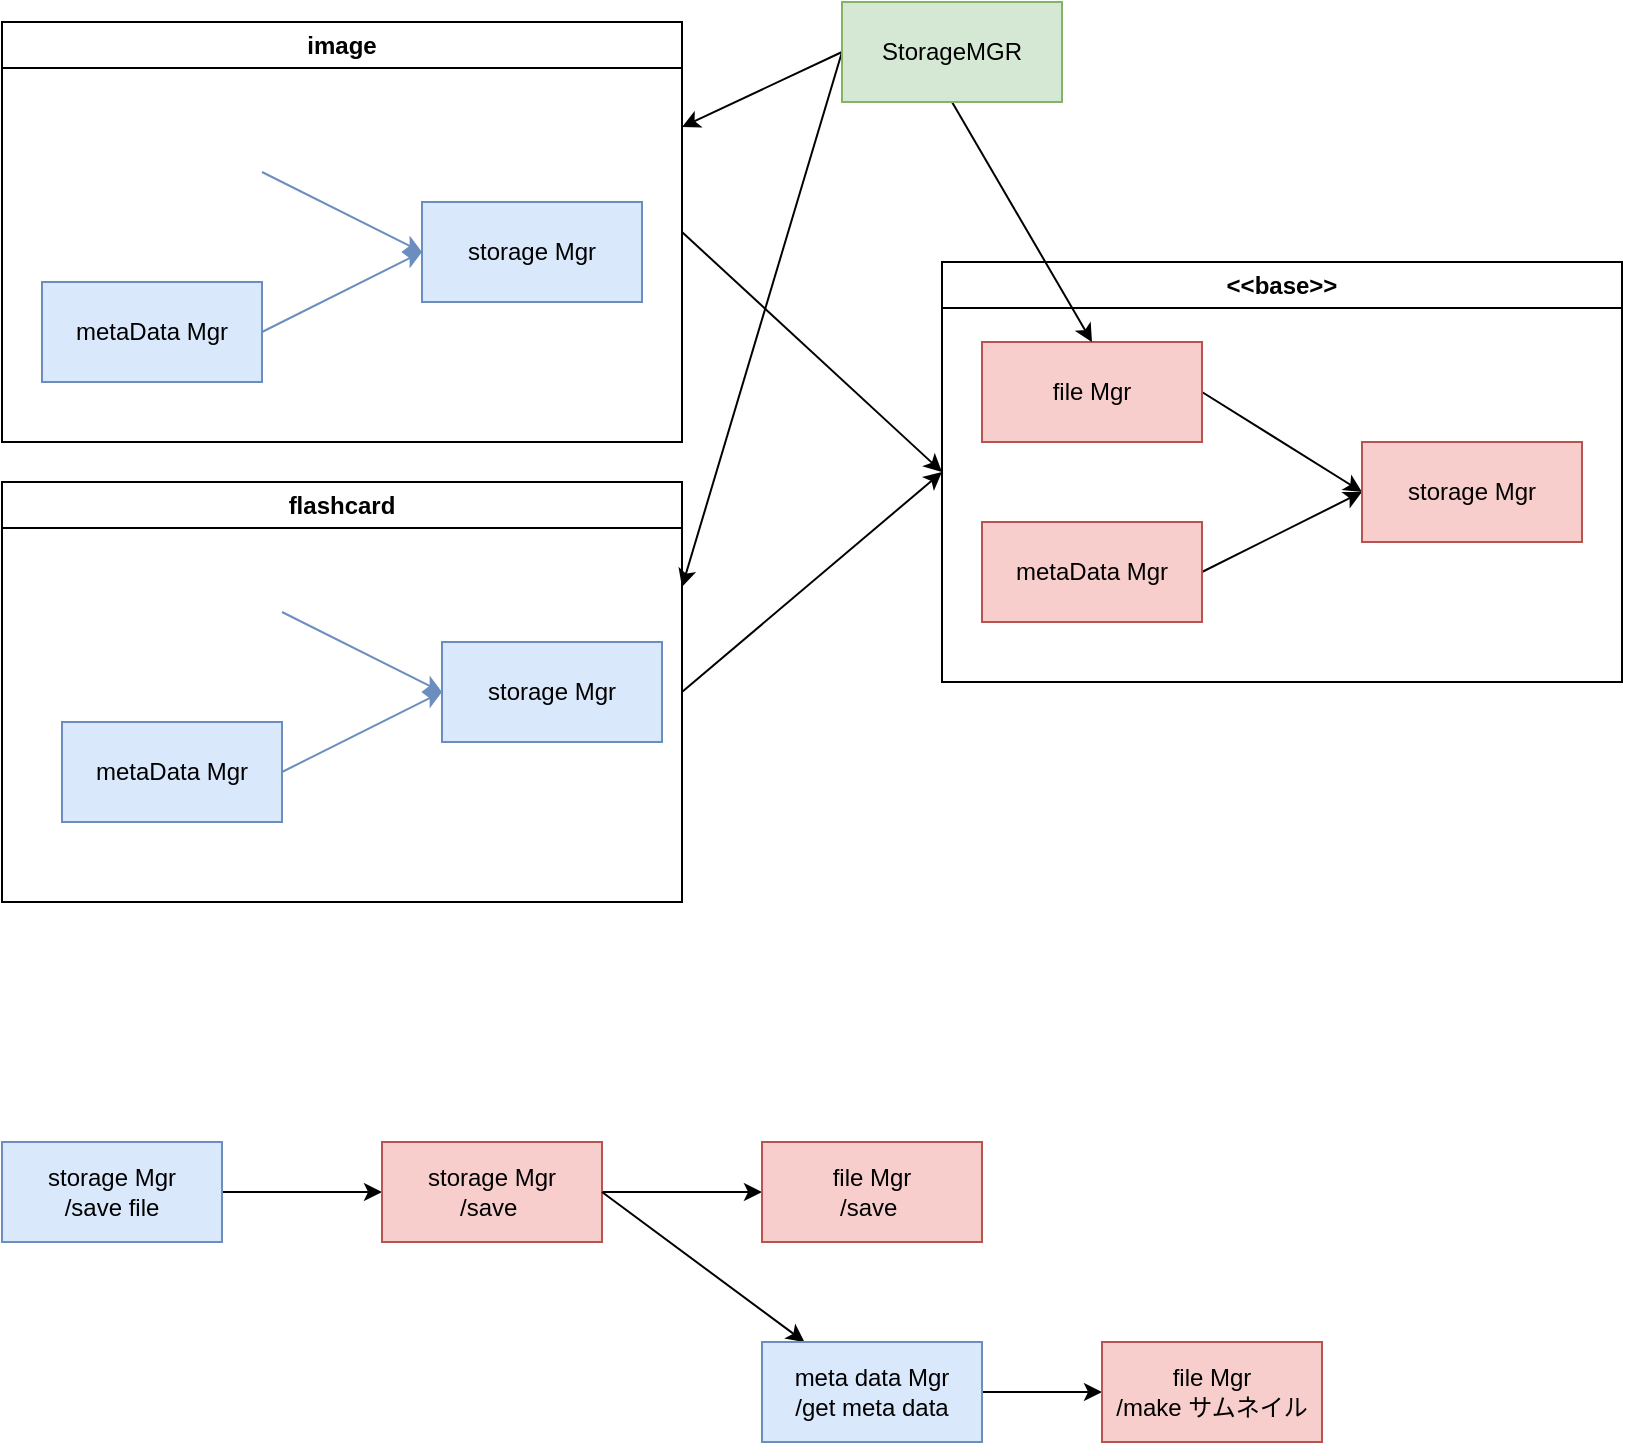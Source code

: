 <mxfile>
    <diagram id="59djcHXr_UG7Zp6xLzq0" name="Page-1">
        <mxGraphModel dx="934" dy="593" grid="1" gridSize="10" guides="1" tooltips="1" connect="1" arrows="1" fold="1" page="1" pageScale="1" pageWidth="850" pageHeight="1100" math="0" shadow="0">
            <root>
                <mxCell id="0"/>
                <mxCell id="1" parent="0"/>
                <mxCell id="36" style="edgeStyle=none;html=1;exitX=1;exitY=0.5;exitDx=0;exitDy=0;entryX=0;entryY=0.5;entryDx=0;entryDy=0;" parent="1" source="32" target="33" edge="1">
                    <mxGeometry relative="1" as="geometry"/>
                </mxCell>
                <mxCell id="32" value="image" style="swimlane;whiteSpace=wrap;html=1;" parent="1" vertex="1">
                    <mxGeometry x="30" y="40" width="340" height="210" as="geometry"/>
                </mxCell>
                <mxCell id="6" style="edgeStyle=none;html=1;exitX=1;exitY=0.5;exitDx=0;exitDy=0;entryX=0;entryY=0.5;entryDx=0;entryDy=0;fillColor=#dae8fc;strokeColor=#6c8ebf;" parent="32" target="5" edge="1">
                    <mxGeometry relative="1" as="geometry">
                        <mxPoint x="130" y="75" as="sourcePoint"/>
                    </mxGeometry>
                </mxCell>
                <mxCell id="9" style="edgeStyle=none;html=1;exitX=1;exitY=0.5;exitDx=0;exitDy=0;entryX=0;entryY=0.5;entryDx=0;entryDy=0;fillColor=#dae8fc;strokeColor=#6c8ebf;" parent="32" source="4" target="5" edge="1">
                    <mxGeometry relative="1" as="geometry"/>
                </mxCell>
                <mxCell id="4" value="metaData Mgr" style="html=1;whiteSpace=wrap;fillColor=#dae8fc;strokeColor=#6c8ebf;" parent="32" vertex="1">
                    <mxGeometry x="20" y="130" width="110" height="50" as="geometry"/>
                </mxCell>
                <mxCell id="5" value="storage Mgr" style="html=1;whiteSpace=wrap;fillColor=#dae8fc;strokeColor=#6c8ebf;" parent="32" vertex="1">
                    <mxGeometry x="210" y="90" width="110" height="50" as="geometry"/>
                </mxCell>
                <mxCell id="33" value="&amp;lt;&amp;lt;base&amp;gt;&amp;gt;" style="swimlane;whiteSpace=wrap;html=1;" parent="1" vertex="1">
                    <mxGeometry x="500" y="160" width="340" height="210" as="geometry"/>
                </mxCell>
                <mxCell id="21" style="edgeStyle=none;html=1;exitX=1;exitY=0.5;exitDx=0;exitDy=0;entryX=0;entryY=0.5;entryDx=0;entryDy=0;" parent="33" source="22" target="25" edge="1">
                    <mxGeometry relative="1" as="geometry"/>
                </mxCell>
                <mxCell id="22" value="file Mgr" style="html=1;whiteSpace=wrap;fillColor=#f8cecc;strokeColor=#b85450;" parent="33" vertex="1">
                    <mxGeometry x="20" y="40" width="110" height="50" as="geometry"/>
                </mxCell>
                <mxCell id="23" style="edgeStyle=none;html=1;exitX=1;exitY=0.5;exitDx=0;exitDy=0;entryX=0;entryY=0.5;entryDx=0;entryDy=0;" parent="33" source="24" target="25" edge="1">
                    <mxGeometry relative="1" as="geometry"/>
                </mxCell>
                <mxCell id="24" value="metaData Mgr" style="html=1;whiteSpace=wrap;fillColor=#f8cecc;strokeColor=#b85450;" parent="33" vertex="1">
                    <mxGeometry x="20" y="130" width="110" height="50" as="geometry"/>
                </mxCell>
                <mxCell id="25" value="storage Mgr" style="html=1;whiteSpace=wrap;fillColor=#f8cecc;strokeColor=#b85450;" parent="33" vertex="1">
                    <mxGeometry x="210" y="90" width="110" height="50" as="geometry"/>
                </mxCell>
                <mxCell id="37" style="edgeStyle=none;html=1;exitX=1;exitY=0.5;exitDx=0;exitDy=0;entryX=0;entryY=0.5;entryDx=0;entryDy=0;" parent="1" source="35" target="33" edge="1">
                    <mxGeometry relative="1" as="geometry"/>
                </mxCell>
                <mxCell id="35" value="flashcard" style="swimlane;whiteSpace=wrap;html=1;" parent="1" vertex="1">
                    <mxGeometry x="30" y="270" width="340" height="210" as="geometry"/>
                </mxCell>
                <mxCell id="26" style="edgeStyle=none;html=1;exitX=1;exitY=0.5;exitDx=0;exitDy=0;entryX=0;entryY=0.5;entryDx=0;entryDy=0;fillColor=#dae8fc;strokeColor=#6c8ebf;" parent="35" target="30" edge="1">
                    <mxGeometry relative="1" as="geometry">
                        <mxPoint x="140" y="65" as="sourcePoint"/>
                    </mxGeometry>
                </mxCell>
                <mxCell id="28" style="edgeStyle=none;html=1;exitX=1;exitY=0.5;exitDx=0;exitDy=0;entryX=0;entryY=0.5;entryDx=0;entryDy=0;fillColor=#dae8fc;strokeColor=#6c8ebf;" parent="35" source="29" target="30" edge="1">
                    <mxGeometry relative="1" as="geometry"/>
                </mxCell>
                <mxCell id="29" value="metaData Mgr" style="html=1;whiteSpace=wrap;fillColor=#dae8fc;strokeColor=#6c8ebf;" parent="35" vertex="1">
                    <mxGeometry x="30" y="120" width="110" height="50" as="geometry"/>
                </mxCell>
                <mxCell id="30" value="storage Mgr" style="html=1;whiteSpace=wrap;fillColor=#dae8fc;strokeColor=#6c8ebf;" parent="35" vertex="1">
                    <mxGeometry x="220" y="80" width="110" height="50" as="geometry"/>
                </mxCell>
                <mxCell id="40" value="" style="edgeStyle=none;html=1;" edge="1" parent="1" source="38" target="39">
                    <mxGeometry relative="1" as="geometry"/>
                </mxCell>
                <mxCell id="38" value="storage Mgr&lt;div&gt;/save file&lt;/div&gt;" style="html=1;whiteSpace=wrap;fillColor=#dae8fc;strokeColor=#6c8ebf;" vertex="1" parent="1">
                    <mxGeometry x="30" y="600" width="110" height="50" as="geometry"/>
                </mxCell>
                <mxCell id="42" value="" style="edgeStyle=none;html=1;" edge="1" parent="1" source="39" target="41">
                    <mxGeometry relative="1" as="geometry"/>
                </mxCell>
                <mxCell id="39" value="storage Mgr&lt;div&gt;/save&amp;nbsp;&lt;/div&gt;" style="html=1;whiteSpace=wrap;fillColor=#f8cecc;strokeColor=#b85450;" vertex="1" parent="1">
                    <mxGeometry x="220" y="600" width="110" height="50" as="geometry"/>
                </mxCell>
                <mxCell id="44" value="" style="edgeStyle=none;html=1;exitX=1;exitY=0.5;exitDx=0;exitDy=0;" edge="1" parent="1" source="39" target="43">
                    <mxGeometry relative="1" as="geometry"/>
                </mxCell>
                <mxCell id="41" value="file Mgr&lt;div&gt;/save&amp;nbsp;&lt;/div&gt;" style="html=1;whiteSpace=wrap;fillColor=#f8cecc;strokeColor=#b85450;" vertex="1" parent="1">
                    <mxGeometry x="410" y="600" width="110" height="50" as="geometry"/>
                </mxCell>
                <mxCell id="63" value="" style="edgeStyle=none;html=1;" edge="1" parent="1" source="43" target="62">
                    <mxGeometry relative="1" as="geometry"/>
                </mxCell>
                <mxCell id="43" value="meta data Mgr&lt;div&gt;/get meta data&lt;/div&gt;" style="html=1;whiteSpace=wrap;fillColor=#dae8fc;strokeColor=#6c8ebf;" vertex="1" parent="1">
                    <mxGeometry x="410" y="700" width="110" height="50" as="geometry"/>
                </mxCell>
                <mxCell id="57" style="edgeStyle=none;html=1;exitX=0.5;exitY=1;exitDx=0;exitDy=0;entryX=0.5;entryY=0;entryDx=0;entryDy=0;" edge="1" parent="1" source="51" target="22">
                    <mxGeometry relative="1" as="geometry"/>
                </mxCell>
                <mxCell id="58" style="edgeStyle=none;html=1;exitX=0;exitY=0.5;exitDx=0;exitDy=0;entryX=1;entryY=0.25;entryDx=0;entryDy=0;" edge="1" parent="1" source="51" target="32">
                    <mxGeometry relative="1" as="geometry"/>
                </mxCell>
                <mxCell id="59" style="edgeStyle=none;html=1;exitX=0;exitY=0.5;exitDx=0;exitDy=0;entryX=1;entryY=0.25;entryDx=0;entryDy=0;" edge="1" parent="1" source="51" target="35">
                    <mxGeometry relative="1" as="geometry"/>
                </mxCell>
                <mxCell id="51" value="StorageMGR" style="html=1;whiteSpace=wrap;fillColor=#d5e8d4;strokeColor=#82b366;" vertex="1" parent="1">
                    <mxGeometry x="450" y="30" width="110" height="50" as="geometry"/>
                </mxCell>
                <mxCell id="62" value="file Mgr&lt;div&gt;/make サムネイル&lt;/div&gt;" style="html=1;whiteSpace=wrap;fillColor=#f8cecc;strokeColor=#b85450;" vertex="1" parent="1">
                    <mxGeometry x="580" y="700" width="110" height="50" as="geometry"/>
                </mxCell>
            </root>
        </mxGraphModel>
    </diagram>
</mxfile>